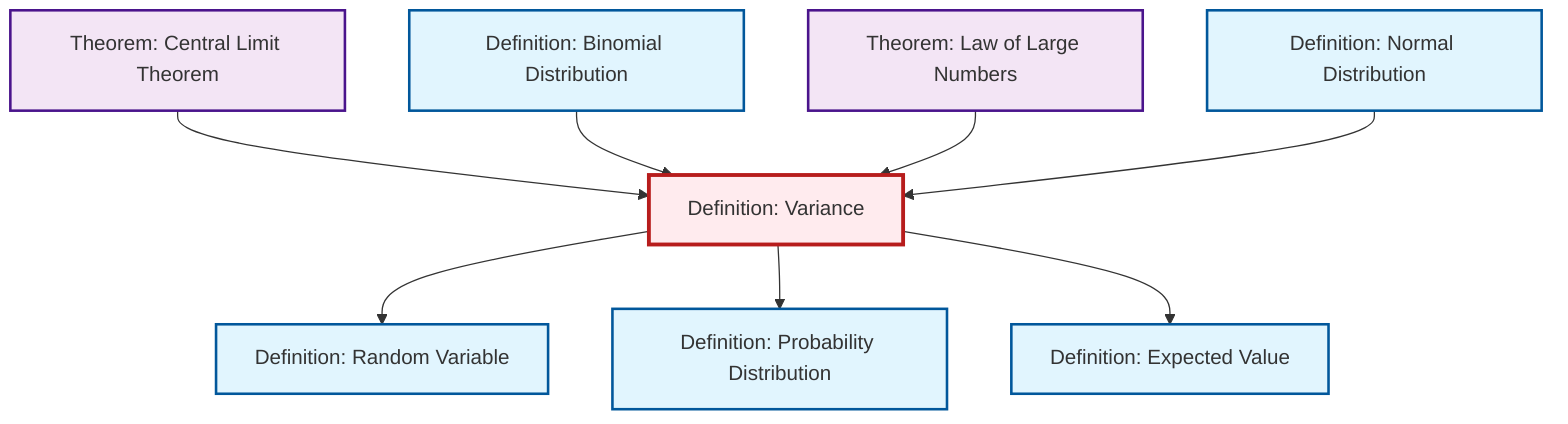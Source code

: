 graph TD
    classDef definition fill:#e1f5fe,stroke:#01579b,stroke-width:2px
    classDef theorem fill:#f3e5f5,stroke:#4a148c,stroke-width:2px
    classDef axiom fill:#fff3e0,stroke:#e65100,stroke-width:2px
    classDef example fill:#e8f5e9,stroke:#1b5e20,stroke-width:2px
    classDef current fill:#ffebee,stroke:#b71c1c,stroke-width:3px
    def-binomial-distribution["Definition: Binomial Distribution"]:::definition
    def-probability-distribution["Definition: Probability Distribution"]:::definition
    thm-law-of-large-numbers["Theorem: Law of Large Numbers"]:::theorem
    thm-central-limit["Theorem: Central Limit Theorem"]:::theorem
    def-variance["Definition: Variance"]:::definition
    def-random-variable["Definition: Random Variable"]:::definition
    def-normal-distribution["Definition: Normal Distribution"]:::definition
    def-expectation["Definition: Expected Value"]:::definition
    thm-central-limit --> def-variance
    def-binomial-distribution --> def-variance
    def-variance --> def-random-variable
    thm-law-of-large-numbers --> def-variance
    def-variance --> def-probability-distribution
    def-variance --> def-expectation
    def-normal-distribution --> def-variance
    class def-variance current